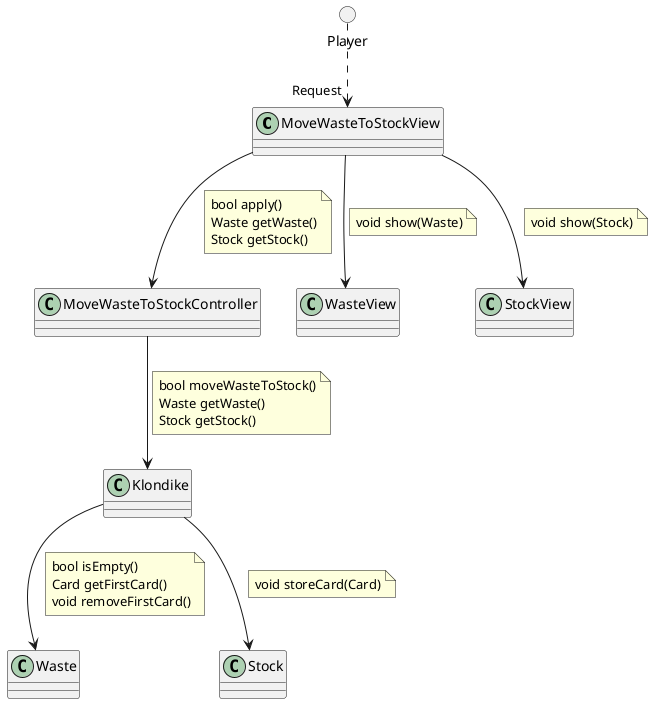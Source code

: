 @startuml
class MoveWasteToStockView
class MoveWasteToStockController
class Klondike
class Waste
class Stock
circle Player

Player ..> "Request" MoveWasteToStockView

MoveWasteToStockView --> MoveWasteToStockController
note on link: bool apply()\nWaste getWaste()\nStock getStock()

MoveWasteToStockView --> WasteView
note on link: void show(Waste)

MoveWasteToStockView --> StockView
note on link: void show(Stock)

MoveWasteToStockController --> Klondike
note on link: bool moveWasteToStock()\nWaste getWaste()\nStock getStock()

Klondike --> Waste
note on link: bool isEmpty()\nCard getFirstCard()\nvoid removeFirstCard()

Klondike --> Stock
note on link: void storeCard(Card)

@enduml
